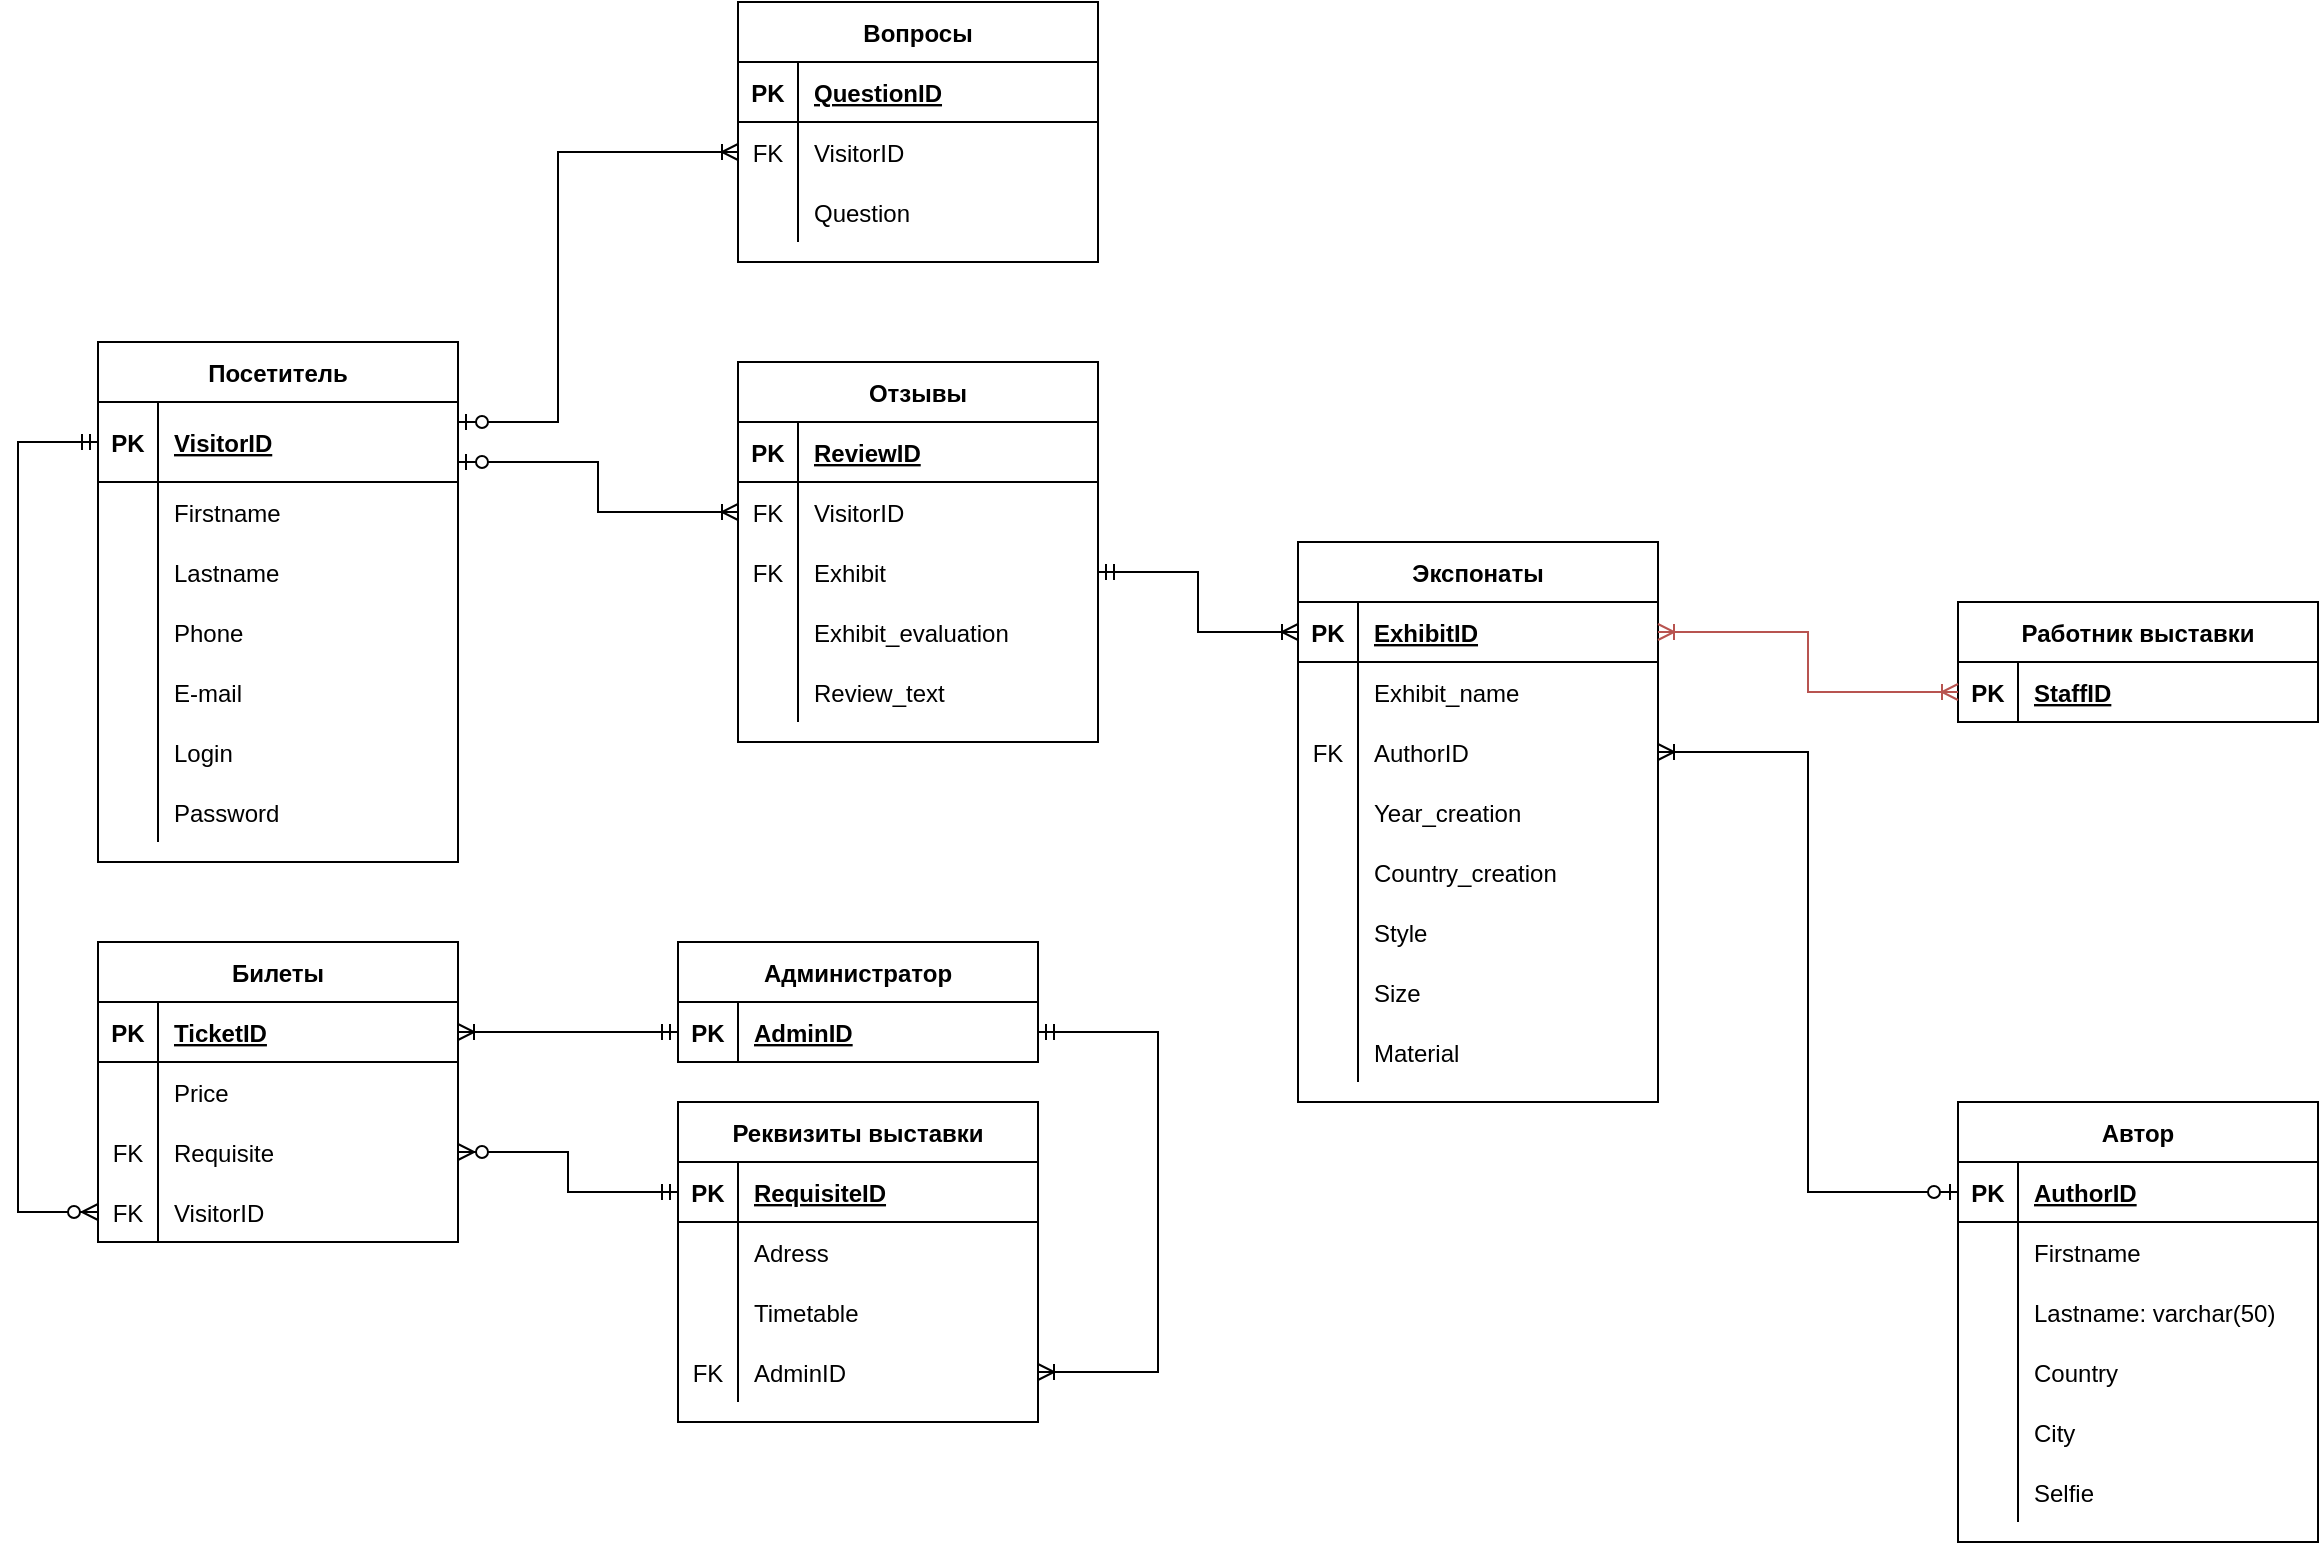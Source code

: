 <mxfile version="15.4.0" type="device"><diagram id="YhIW78KKG1MkZQojClb2" name="Страница 1"><mxGraphModel dx="853" dy="1662" grid="1" gridSize="10" guides="1" tooltips="1" connect="1" arrows="1" fold="1" page="1" pageScale="1" pageWidth="827" pageHeight="1169" math="0" shadow="0"><root><mxCell id="0"/><mxCell id="1" parent="0"/><mxCell id="nDGvwqde2AFzi-yT1An7-1" value="Посетитель" style="shape=table;startSize=30;container=1;collapsible=1;childLayout=tableLayout;fixedRows=1;rowLines=0;fontStyle=1;align=center;resizeLast=1;" parent="1" vertex="1"><mxGeometry x="240" y="130" width="180" height="260" as="geometry"><mxRectangle x="50" y="50" width="100" height="30" as="alternateBounds"/></mxGeometry></mxCell><mxCell id="nDGvwqde2AFzi-yT1An7-2" value="" style="shape=partialRectangle;collapsible=0;dropTarget=0;pointerEvents=0;fillColor=none;top=0;left=0;bottom=1;right=0;points=[[0,0.5],[1,0.5]];portConstraint=eastwest;" parent="nDGvwqde2AFzi-yT1An7-1" vertex="1"><mxGeometry y="30" width="180" height="40" as="geometry"/></mxCell><mxCell id="nDGvwqde2AFzi-yT1An7-3" value="PK" style="shape=partialRectangle;connectable=0;fillColor=none;top=0;left=0;bottom=0;right=0;fontStyle=1;overflow=hidden;" parent="nDGvwqde2AFzi-yT1An7-2" vertex="1"><mxGeometry width="30" height="40" as="geometry"><mxRectangle width="30" height="40" as="alternateBounds"/></mxGeometry></mxCell><mxCell id="nDGvwqde2AFzi-yT1An7-4" value="VisitorID" style="shape=partialRectangle;connectable=0;fillColor=none;top=0;left=0;bottom=0;right=0;align=left;spacingLeft=6;fontStyle=5;overflow=hidden;" parent="nDGvwqde2AFzi-yT1An7-2" vertex="1"><mxGeometry x="30" width="150" height="40" as="geometry"><mxRectangle width="150" height="40" as="alternateBounds"/></mxGeometry></mxCell><mxCell id="nDGvwqde2AFzi-yT1An7-5" value="" style="shape=partialRectangle;collapsible=0;dropTarget=0;pointerEvents=0;fillColor=none;top=0;left=0;bottom=0;right=0;points=[[0,0.5],[1,0.5]];portConstraint=eastwest;" parent="nDGvwqde2AFzi-yT1An7-1" vertex="1"><mxGeometry y="70" width="180" height="30" as="geometry"/></mxCell><mxCell id="nDGvwqde2AFzi-yT1An7-6" value="" style="shape=partialRectangle;connectable=0;fillColor=none;top=0;left=0;bottom=0;right=0;editable=1;overflow=hidden;" parent="nDGvwqde2AFzi-yT1An7-5" vertex="1"><mxGeometry width="30" height="30" as="geometry"><mxRectangle width="30" height="30" as="alternateBounds"/></mxGeometry></mxCell><mxCell id="nDGvwqde2AFzi-yT1An7-7" value="Firstname" style="shape=partialRectangle;connectable=0;fillColor=none;top=0;left=0;bottom=0;right=0;align=left;spacingLeft=6;overflow=hidden;" parent="nDGvwqde2AFzi-yT1An7-5" vertex="1"><mxGeometry x="30" width="150" height="30" as="geometry"><mxRectangle width="150" height="30" as="alternateBounds"/></mxGeometry></mxCell><mxCell id="nDGvwqde2AFzi-yT1An7-8" value="" style="shape=partialRectangle;collapsible=0;dropTarget=0;pointerEvents=0;fillColor=none;top=0;left=0;bottom=0;right=0;points=[[0,0.5],[1,0.5]];portConstraint=eastwest;" parent="nDGvwqde2AFzi-yT1An7-1" vertex="1"><mxGeometry y="100" width="180" height="30" as="geometry"/></mxCell><mxCell id="nDGvwqde2AFzi-yT1An7-9" value="" style="shape=partialRectangle;connectable=0;fillColor=none;top=0;left=0;bottom=0;right=0;editable=1;overflow=hidden;" parent="nDGvwqde2AFzi-yT1An7-8" vertex="1"><mxGeometry width="30" height="30" as="geometry"><mxRectangle width="30" height="30" as="alternateBounds"/></mxGeometry></mxCell><mxCell id="nDGvwqde2AFzi-yT1An7-10" value="Lastname" style="shape=partialRectangle;connectable=0;fillColor=none;top=0;left=0;bottom=0;right=0;align=left;spacingLeft=6;overflow=hidden;" parent="nDGvwqde2AFzi-yT1An7-8" vertex="1"><mxGeometry x="30" width="150" height="30" as="geometry"><mxRectangle width="150" height="30" as="alternateBounds"/></mxGeometry></mxCell><mxCell id="nDGvwqde2AFzi-yT1An7-11" value="" style="shape=partialRectangle;collapsible=0;dropTarget=0;pointerEvents=0;fillColor=none;top=0;left=0;bottom=0;right=0;points=[[0,0.5],[1,0.5]];portConstraint=eastwest;" parent="nDGvwqde2AFzi-yT1An7-1" vertex="1"><mxGeometry y="130" width="180" height="30" as="geometry"/></mxCell><mxCell id="nDGvwqde2AFzi-yT1An7-12" value="" style="shape=partialRectangle;connectable=0;fillColor=none;top=0;left=0;bottom=0;right=0;editable=1;overflow=hidden;" parent="nDGvwqde2AFzi-yT1An7-11" vertex="1"><mxGeometry width="30" height="30" as="geometry"><mxRectangle width="30" height="30" as="alternateBounds"/></mxGeometry></mxCell><mxCell id="nDGvwqde2AFzi-yT1An7-13" value="Phone" style="shape=partialRectangle;connectable=0;fillColor=none;top=0;left=0;bottom=0;right=0;align=left;spacingLeft=6;overflow=hidden;" parent="nDGvwqde2AFzi-yT1An7-11" vertex="1"><mxGeometry x="30" width="150" height="30" as="geometry"><mxRectangle width="150" height="30" as="alternateBounds"/></mxGeometry></mxCell><mxCell id="nDGvwqde2AFzi-yT1An7-39" value="" style="shape=partialRectangle;collapsible=0;dropTarget=0;pointerEvents=0;fillColor=none;top=0;left=0;bottom=0;right=0;points=[[0,0.5],[1,0.5]];portConstraint=eastwest;" parent="nDGvwqde2AFzi-yT1An7-1" vertex="1"><mxGeometry y="160" width="180" height="30" as="geometry"/></mxCell><mxCell id="nDGvwqde2AFzi-yT1An7-40" value="" style="shape=partialRectangle;connectable=0;fillColor=none;top=0;left=0;bottom=0;right=0;editable=1;overflow=hidden;" parent="nDGvwqde2AFzi-yT1An7-39" vertex="1"><mxGeometry width="30" height="30" as="geometry"><mxRectangle width="30" height="30" as="alternateBounds"/></mxGeometry></mxCell><mxCell id="nDGvwqde2AFzi-yT1An7-41" value="E-mail" style="shape=partialRectangle;connectable=0;fillColor=none;top=0;left=0;bottom=0;right=0;align=left;spacingLeft=6;overflow=hidden;" parent="nDGvwqde2AFzi-yT1An7-39" vertex="1"><mxGeometry x="30" width="150" height="30" as="geometry"><mxRectangle width="150" height="30" as="alternateBounds"/></mxGeometry></mxCell><mxCell id="nDGvwqde2AFzi-yT1An7-42" value="" style="shape=partialRectangle;collapsible=0;dropTarget=0;pointerEvents=0;fillColor=none;top=0;left=0;bottom=0;right=0;points=[[0,0.5],[1,0.5]];portConstraint=eastwest;" parent="nDGvwqde2AFzi-yT1An7-1" vertex="1"><mxGeometry y="190" width="180" height="30" as="geometry"/></mxCell><mxCell id="nDGvwqde2AFzi-yT1An7-43" value="" style="shape=partialRectangle;connectable=0;fillColor=none;top=0;left=0;bottom=0;right=0;editable=1;overflow=hidden;" parent="nDGvwqde2AFzi-yT1An7-42" vertex="1"><mxGeometry width="30" height="30" as="geometry"><mxRectangle width="30" height="30" as="alternateBounds"/></mxGeometry></mxCell><mxCell id="nDGvwqde2AFzi-yT1An7-44" value="Login" style="shape=partialRectangle;connectable=0;fillColor=none;top=0;left=0;bottom=0;right=0;align=left;spacingLeft=6;overflow=hidden;" parent="nDGvwqde2AFzi-yT1An7-42" vertex="1"><mxGeometry x="30" width="150" height="30" as="geometry"><mxRectangle width="150" height="30" as="alternateBounds"/></mxGeometry></mxCell><mxCell id="nDGvwqde2AFzi-yT1An7-50" value="" style="shape=partialRectangle;collapsible=0;dropTarget=0;pointerEvents=0;fillColor=none;top=0;left=0;bottom=0;right=0;points=[[0,0.5],[1,0.5]];portConstraint=eastwest;" parent="nDGvwqde2AFzi-yT1An7-1" vertex="1"><mxGeometry y="220" width="180" height="30" as="geometry"/></mxCell><mxCell id="nDGvwqde2AFzi-yT1An7-51" value="" style="shape=partialRectangle;connectable=0;fillColor=none;top=0;left=0;bottom=0;right=0;editable=1;overflow=hidden;" parent="nDGvwqde2AFzi-yT1An7-50" vertex="1"><mxGeometry width="30" height="30" as="geometry"><mxRectangle width="30" height="30" as="alternateBounds"/></mxGeometry></mxCell><mxCell id="nDGvwqde2AFzi-yT1An7-52" value="Password" style="shape=partialRectangle;connectable=0;fillColor=none;top=0;left=0;bottom=0;right=0;align=left;spacingLeft=6;overflow=hidden;" parent="nDGvwqde2AFzi-yT1An7-50" vertex="1"><mxGeometry x="30" width="150" height="30" as="geometry"><mxRectangle width="150" height="30" as="alternateBounds"/></mxGeometry></mxCell><mxCell id="nDGvwqde2AFzi-yT1An7-53" value="Отзывы" style="shape=table;startSize=30;container=1;collapsible=1;childLayout=tableLayout;fixedRows=1;rowLines=0;fontStyle=1;align=center;resizeLast=1;" parent="1" vertex="1"><mxGeometry x="560" y="140" width="180" height="190" as="geometry"><mxRectangle x="340" y="60" width="150" height="30" as="alternateBounds"/></mxGeometry></mxCell><mxCell id="nDGvwqde2AFzi-yT1An7-54" value="" style="shape=partialRectangle;collapsible=0;dropTarget=0;pointerEvents=0;fillColor=none;top=0;left=0;bottom=1;right=0;points=[[0,0.5],[1,0.5]];portConstraint=eastwest;" parent="nDGvwqde2AFzi-yT1An7-53" vertex="1"><mxGeometry y="30" width="180" height="30" as="geometry"/></mxCell><mxCell id="nDGvwqde2AFzi-yT1An7-55" value="PK" style="shape=partialRectangle;connectable=0;fillColor=none;top=0;left=0;bottom=0;right=0;fontStyle=1;overflow=hidden;" parent="nDGvwqde2AFzi-yT1An7-54" vertex="1"><mxGeometry width="30" height="30" as="geometry"><mxRectangle width="30" height="30" as="alternateBounds"/></mxGeometry></mxCell><mxCell id="nDGvwqde2AFzi-yT1An7-56" value="ReviewID" style="shape=partialRectangle;connectable=0;fillColor=none;top=0;left=0;bottom=0;right=0;align=left;spacingLeft=6;fontStyle=5;overflow=hidden;" parent="nDGvwqde2AFzi-yT1An7-54" vertex="1"><mxGeometry x="30" width="150" height="30" as="geometry"><mxRectangle width="150" height="30" as="alternateBounds"/></mxGeometry></mxCell><mxCell id="nDGvwqde2AFzi-yT1An7-71" value="" style="shape=partialRectangle;collapsible=0;dropTarget=0;pointerEvents=0;fillColor=none;top=0;left=0;bottom=0;right=0;points=[[0,0.5],[1,0.5]];portConstraint=eastwest;" parent="nDGvwqde2AFzi-yT1An7-53" vertex="1"><mxGeometry y="60" width="180" height="30" as="geometry"/></mxCell><mxCell id="nDGvwqde2AFzi-yT1An7-72" value="FK" style="shape=partialRectangle;connectable=0;fillColor=none;top=0;left=0;bottom=0;right=0;fontStyle=0;overflow=hidden;" parent="nDGvwqde2AFzi-yT1An7-71" vertex="1"><mxGeometry width="30" height="30" as="geometry"><mxRectangle width="30" height="30" as="alternateBounds"/></mxGeometry></mxCell><mxCell id="nDGvwqde2AFzi-yT1An7-73" value="VisitorID" style="shape=partialRectangle;connectable=0;fillColor=none;top=0;left=0;bottom=0;right=0;align=left;spacingLeft=6;fontStyle=0;overflow=hidden;" parent="nDGvwqde2AFzi-yT1An7-71" vertex="1"><mxGeometry x="30" width="150" height="30" as="geometry"><mxRectangle width="150" height="30" as="alternateBounds"/></mxGeometry></mxCell><mxCell id="nDGvwqde2AFzi-yT1An7-57" value="" style="shape=partialRectangle;collapsible=0;dropTarget=0;pointerEvents=0;fillColor=none;top=0;left=0;bottom=0;right=0;points=[[0,0.5],[1,0.5]];portConstraint=eastwest;" parent="nDGvwqde2AFzi-yT1An7-53" vertex="1"><mxGeometry y="90" width="180" height="30" as="geometry"/></mxCell><mxCell id="nDGvwqde2AFzi-yT1An7-58" value="FK" style="shape=partialRectangle;connectable=0;fillColor=none;top=0;left=0;bottom=0;right=0;editable=1;overflow=hidden;" parent="nDGvwqde2AFzi-yT1An7-57" vertex="1"><mxGeometry width="30" height="30" as="geometry"><mxRectangle width="30" height="30" as="alternateBounds"/></mxGeometry></mxCell><mxCell id="nDGvwqde2AFzi-yT1An7-59" value="Exhibit" style="shape=partialRectangle;connectable=0;fillColor=none;top=0;left=0;bottom=0;right=0;align=left;spacingLeft=6;overflow=hidden;" parent="nDGvwqde2AFzi-yT1An7-57" vertex="1"><mxGeometry x="30" width="150" height="30" as="geometry"><mxRectangle width="150" height="30" as="alternateBounds"/></mxGeometry></mxCell><mxCell id="nDGvwqde2AFzi-yT1An7-60" value="" style="shape=partialRectangle;collapsible=0;dropTarget=0;pointerEvents=0;fillColor=none;top=0;left=0;bottom=0;right=0;points=[[0,0.5],[1,0.5]];portConstraint=eastwest;" parent="nDGvwqde2AFzi-yT1An7-53" vertex="1"><mxGeometry y="120" width="180" height="30" as="geometry"/></mxCell><mxCell id="nDGvwqde2AFzi-yT1An7-61" value="" style="shape=partialRectangle;connectable=0;fillColor=none;top=0;left=0;bottom=0;right=0;editable=1;overflow=hidden;" parent="nDGvwqde2AFzi-yT1An7-60" vertex="1"><mxGeometry width="30" height="30" as="geometry"><mxRectangle width="30" height="30" as="alternateBounds"/></mxGeometry></mxCell><mxCell id="nDGvwqde2AFzi-yT1An7-62" value="Exhibit_evaluation" style="shape=partialRectangle;connectable=0;fillColor=none;top=0;left=0;bottom=0;right=0;align=left;spacingLeft=6;overflow=hidden;" parent="nDGvwqde2AFzi-yT1An7-60" vertex="1"><mxGeometry x="30" width="150" height="30" as="geometry"><mxRectangle width="150" height="30" as="alternateBounds"/></mxGeometry></mxCell><mxCell id="nDGvwqde2AFzi-yT1An7-63" value="" style="shape=partialRectangle;collapsible=0;dropTarget=0;pointerEvents=0;fillColor=none;top=0;left=0;bottom=0;right=0;points=[[0,0.5],[1,0.5]];portConstraint=eastwest;" parent="nDGvwqde2AFzi-yT1An7-53" vertex="1"><mxGeometry y="150" width="180" height="30" as="geometry"/></mxCell><mxCell id="nDGvwqde2AFzi-yT1An7-64" value="" style="shape=partialRectangle;connectable=0;fillColor=none;top=0;left=0;bottom=0;right=0;editable=1;overflow=hidden;" parent="nDGvwqde2AFzi-yT1An7-63" vertex="1"><mxGeometry width="30" height="30" as="geometry"><mxRectangle width="30" height="30" as="alternateBounds"/></mxGeometry></mxCell><mxCell id="nDGvwqde2AFzi-yT1An7-65" value="Review_text" style="shape=partialRectangle;connectable=0;fillColor=none;top=0;left=0;bottom=0;right=0;align=left;spacingLeft=6;overflow=hidden;" parent="nDGvwqde2AFzi-yT1An7-63" vertex="1"><mxGeometry x="30" width="150" height="30" as="geometry"><mxRectangle width="150" height="30" as="alternateBounds"/></mxGeometry></mxCell><mxCell id="nDGvwqde2AFzi-yT1An7-74" value="" style="edgeStyle=orthogonalEdgeStyle;fontSize=12;html=1;endArrow=ERoneToMany;startArrow=ERzeroToOne;rounded=0;" parent="1" source="nDGvwqde2AFzi-yT1An7-2" target="nDGvwqde2AFzi-yT1An7-71" edge="1"><mxGeometry width="100" height="100" relative="1" as="geometry"><mxPoint x="540" y="330" as="sourcePoint"/><mxPoint x="640" y="230" as="targetPoint"/><Array as="points"><mxPoint x="490" y="190"/><mxPoint x="490" y="215"/></Array></mxGeometry></mxCell><mxCell id="nDGvwqde2AFzi-yT1An7-75" value="Администратор" style="shape=table;startSize=30;container=1;collapsible=1;childLayout=tableLayout;fixedRows=1;rowLines=0;fontStyle=1;align=center;resizeLast=1;" parent="1" vertex="1"><mxGeometry x="530" y="430" width="180" height="60" as="geometry"><mxRectangle x="620" y="350" width="130" height="30" as="alternateBounds"/></mxGeometry></mxCell><mxCell id="nDGvwqde2AFzi-yT1An7-76" value="" style="shape=partialRectangle;collapsible=0;dropTarget=0;pointerEvents=0;fillColor=none;top=0;left=0;bottom=1;right=0;points=[[0,0.5],[1,0.5]];portConstraint=eastwest;" parent="nDGvwqde2AFzi-yT1An7-75" vertex="1"><mxGeometry y="30" width="180" height="30" as="geometry"/></mxCell><mxCell id="nDGvwqde2AFzi-yT1An7-77" value="PK" style="shape=partialRectangle;connectable=0;fillColor=none;top=0;left=0;bottom=0;right=0;fontStyle=1;overflow=hidden;" parent="nDGvwqde2AFzi-yT1An7-76" vertex="1"><mxGeometry width="30" height="30" as="geometry"><mxRectangle width="30" height="30" as="alternateBounds"/></mxGeometry></mxCell><mxCell id="nDGvwqde2AFzi-yT1An7-78" value="AdminID" style="shape=partialRectangle;connectable=0;fillColor=none;top=0;left=0;bottom=0;right=0;align=left;spacingLeft=6;fontStyle=5;overflow=hidden;" parent="nDGvwqde2AFzi-yT1An7-76" vertex="1"><mxGeometry x="30" width="150" height="30" as="geometry"><mxRectangle width="150" height="30" as="alternateBounds"/></mxGeometry></mxCell><mxCell id="nDGvwqde2AFzi-yT1An7-92" value="Реквизиты выставки" style="shape=table;startSize=30;container=1;collapsible=1;childLayout=tableLayout;fixedRows=1;rowLines=0;fontStyle=1;align=center;resizeLast=1;" parent="1" vertex="1"><mxGeometry x="530" y="510" width="180" height="160" as="geometry"/></mxCell><mxCell id="nDGvwqde2AFzi-yT1An7-93" value="" style="shape=partialRectangle;collapsible=0;dropTarget=0;pointerEvents=0;fillColor=none;top=0;left=0;bottom=1;right=0;points=[[0,0.5],[1,0.5]];portConstraint=eastwest;" parent="nDGvwqde2AFzi-yT1An7-92" vertex="1"><mxGeometry y="30" width="180" height="30" as="geometry"/></mxCell><mxCell id="nDGvwqde2AFzi-yT1An7-94" value="PK" style="shape=partialRectangle;connectable=0;fillColor=none;top=0;left=0;bottom=0;right=0;fontStyle=1;overflow=hidden;" parent="nDGvwqde2AFzi-yT1An7-93" vertex="1"><mxGeometry width="30" height="30" as="geometry"><mxRectangle width="30" height="30" as="alternateBounds"/></mxGeometry></mxCell><mxCell id="nDGvwqde2AFzi-yT1An7-95" value="RequisiteID" style="shape=partialRectangle;connectable=0;fillColor=none;top=0;left=0;bottom=0;right=0;align=left;spacingLeft=6;fontStyle=5;overflow=hidden;" parent="nDGvwqde2AFzi-yT1An7-93" vertex="1"><mxGeometry x="30" width="150" height="30" as="geometry"><mxRectangle width="150" height="30" as="alternateBounds"/></mxGeometry></mxCell><mxCell id="nDGvwqde2AFzi-yT1An7-96" value="" style="shape=partialRectangle;collapsible=0;dropTarget=0;pointerEvents=0;fillColor=none;top=0;left=0;bottom=0;right=0;points=[[0,0.5],[1,0.5]];portConstraint=eastwest;" parent="nDGvwqde2AFzi-yT1An7-92" vertex="1"><mxGeometry y="60" width="180" height="30" as="geometry"/></mxCell><mxCell id="nDGvwqde2AFzi-yT1An7-97" value="" style="shape=partialRectangle;connectable=0;fillColor=none;top=0;left=0;bottom=0;right=0;editable=1;overflow=hidden;" parent="nDGvwqde2AFzi-yT1An7-96" vertex="1"><mxGeometry width="30" height="30" as="geometry"><mxRectangle width="30" height="30" as="alternateBounds"/></mxGeometry></mxCell><mxCell id="nDGvwqde2AFzi-yT1An7-98" value="Adress" style="shape=partialRectangle;connectable=0;fillColor=none;top=0;left=0;bottom=0;right=0;align=left;spacingLeft=6;overflow=hidden;" parent="nDGvwqde2AFzi-yT1An7-96" vertex="1"><mxGeometry x="30" width="150" height="30" as="geometry"><mxRectangle width="150" height="30" as="alternateBounds"/></mxGeometry></mxCell><mxCell id="nDGvwqde2AFzi-yT1An7-99" value="" style="shape=partialRectangle;collapsible=0;dropTarget=0;pointerEvents=0;fillColor=none;top=0;left=0;bottom=0;right=0;points=[[0,0.5],[1,0.5]];portConstraint=eastwest;" parent="nDGvwqde2AFzi-yT1An7-92" vertex="1"><mxGeometry y="90" width="180" height="30" as="geometry"/></mxCell><mxCell id="nDGvwqde2AFzi-yT1An7-100" value="" style="shape=partialRectangle;connectable=0;fillColor=none;top=0;left=0;bottom=0;right=0;editable=1;overflow=hidden;" parent="nDGvwqde2AFzi-yT1An7-99" vertex="1"><mxGeometry width="30" height="30" as="geometry"><mxRectangle width="30" height="30" as="alternateBounds"/></mxGeometry></mxCell><mxCell id="nDGvwqde2AFzi-yT1An7-101" value="Timetable " style="shape=partialRectangle;connectable=0;fillColor=none;top=0;left=0;bottom=0;right=0;align=left;spacingLeft=6;overflow=hidden;" parent="nDGvwqde2AFzi-yT1An7-99" vertex="1"><mxGeometry x="30" width="150" height="30" as="geometry"><mxRectangle width="150" height="30" as="alternateBounds"/></mxGeometry></mxCell><mxCell id="INZq4H8uAoB403xqkMoD-3" value="" style="shape=partialRectangle;collapsible=0;dropTarget=0;pointerEvents=0;fillColor=none;top=0;left=0;bottom=0;right=0;points=[[0,0.5],[1,0.5]];portConstraint=eastwest;" vertex="1" parent="nDGvwqde2AFzi-yT1An7-92"><mxGeometry y="120" width="180" height="30" as="geometry"/></mxCell><mxCell id="INZq4H8uAoB403xqkMoD-4" value="FK" style="shape=partialRectangle;connectable=0;fillColor=none;top=0;left=0;bottom=0;right=0;editable=1;overflow=hidden;" vertex="1" parent="INZq4H8uAoB403xqkMoD-3"><mxGeometry width="30" height="30" as="geometry"><mxRectangle width="30" height="30" as="alternateBounds"/></mxGeometry></mxCell><mxCell id="INZq4H8uAoB403xqkMoD-5" value="AdminID" style="shape=partialRectangle;connectable=0;fillColor=none;top=0;left=0;bottom=0;right=0;align=left;spacingLeft=6;overflow=hidden;" vertex="1" parent="INZq4H8uAoB403xqkMoD-3"><mxGeometry x="30" width="150" height="30" as="geometry"><mxRectangle width="150" height="30" as="alternateBounds"/></mxGeometry></mxCell><mxCell id="nDGvwqde2AFzi-yT1An7-112" value="Билеты" style="shape=table;startSize=30;container=1;collapsible=1;childLayout=tableLayout;fixedRows=1;rowLines=0;fontStyle=1;align=center;resizeLast=1;" parent="1" vertex="1"><mxGeometry x="240" y="430" width="180" height="150" as="geometry"/></mxCell><mxCell id="nDGvwqde2AFzi-yT1An7-113" value="" style="shape=partialRectangle;collapsible=0;dropTarget=0;pointerEvents=0;fillColor=none;top=0;left=0;bottom=1;right=0;points=[[0,0.5],[1,0.5]];portConstraint=eastwest;" parent="nDGvwqde2AFzi-yT1An7-112" vertex="1"><mxGeometry y="30" width="180" height="30" as="geometry"/></mxCell><mxCell id="nDGvwqde2AFzi-yT1An7-114" value="PK" style="shape=partialRectangle;connectable=0;fillColor=none;top=0;left=0;bottom=0;right=0;fontStyle=1;overflow=hidden;" parent="nDGvwqde2AFzi-yT1An7-113" vertex="1"><mxGeometry width="30" height="30" as="geometry"><mxRectangle width="30" height="30" as="alternateBounds"/></mxGeometry></mxCell><mxCell id="nDGvwqde2AFzi-yT1An7-115" value="TicketID" style="shape=partialRectangle;connectable=0;fillColor=none;top=0;left=0;bottom=0;right=0;align=left;spacingLeft=6;fontStyle=5;overflow=hidden;" parent="nDGvwqde2AFzi-yT1An7-113" vertex="1"><mxGeometry x="30" width="150" height="30" as="geometry"><mxRectangle width="150" height="30" as="alternateBounds"/></mxGeometry></mxCell><mxCell id="nDGvwqde2AFzi-yT1An7-116" value="" style="shape=partialRectangle;collapsible=0;dropTarget=0;pointerEvents=0;fillColor=none;top=0;left=0;bottom=0;right=0;points=[[0,0.5],[1,0.5]];portConstraint=eastwest;" parent="nDGvwqde2AFzi-yT1An7-112" vertex="1"><mxGeometry y="60" width="180" height="30" as="geometry"/></mxCell><mxCell id="nDGvwqde2AFzi-yT1An7-117" value="" style="shape=partialRectangle;connectable=0;fillColor=none;top=0;left=0;bottom=0;right=0;editable=1;overflow=hidden;" parent="nDGvwqde2AFzi-yT1An7-116" vertex="1"><mxGeometry width="30" height="30" as="geometry"><mxRectangle width="30" height="30" as="alternateBounds"/></mxGeometry></mxCell><mxCell id="nDGvwqde2AFzi-yT1An7-118" value="Price" style="shape=partialRectangle;connectable=0;fillColor=none;top=0;left=0;bottom=0;right=0;align=left;spacingLeft=6;overflow=hidden;" parent="nDGvwqde2AFzi-yT1An7-116" vertex="1"><mxGeometry x="30" width="150" height="30" as="geometry"><mxRectangle width="150" height="30" as="alternateBounds"/></mxGeometry></mxCell><mxCell id="nDGvwqde2AFzi-yT1An7-119" value="" style="shape=partialRectangle;collapsible=0;dropTarget=0;pointerEvents=0;fillColor=none;top=0;left=0;bottom=0;right=0;points=[[0,0.5],[1,0.5]];portConstraint=eastwest;" parent="nDGvwqde2AFzi-yT1An7-112" vertex="1"><mxGeometry y="90" width="180" height="30" as="geometry"/></mxCell><mxCell id="nDGvwqde2AFzi-yT1An7-120" value="FK" style="shape=partialRectangle;connectable=0;fillColor=none;top=0;left=0;bottom=0;right=0;editable=1;overflow=hidden;" parent="nDGvwqde2AFzi-yT1An7-119" vertex="1"><mxGeometry width="30" height="30" as="geometry"><mxRectangle width="30" height="30" as="alternateBounds"/></mxGeometry></mxCell><mxCell id="nDGvwqde2AFzi-yT1An7-121" value="Requisite" style="shape=partialRectangle;connectable=0;fillColor=none;top=0;left=0;bottom=0;right=0;align=left;spacingLeft=6;overflow=hidden;" parent="nDGvwqde2AFzi-yT1An7-119" vertex="1"><mxGeometry x="30" width="150" height="30" as="geometry"><mxRectangle width="150" height="30" as="alternateBounds"/></mxGeometry></mxCell><mxCell id="nDGvwqde2AFzi-yT1An7-191" value="" style="shape=partialRectangle;collapsible=0;dropTarget=0;pointerEvents=0;fillColor=none;top=0;left=0;bottom=0;right=0;points=[[0,0.5],[1,0.5]];portConstraint=eastwest;" parent="nDGvwqde2AFzi-yT1An7-112" vertex="1"><mxGeometry y="120" width="180" height="30" as="geometry"/></mxCell><mxCell id="nDGvwqde2AFzi-yT1An7-192" value="FK" style="shape=partialRectangle;connectable=0;fillColor=none;top=0;left=0;bottom=0;right=0;fontStyle=0;overflow=hidden;" parent="nDGvwqde2AFzi-yT1An7-191" vertex="1"><mxGeometry width="30" height="30" as="geometry"><mxRectangle width="30" height="30" as="alternateBounds"/></mxGeometry></mxCell><mxCell id="nDGvwqde2AFzi-yT1An7-193" value="VisitorID" style="shape=partialRectangle;connectable=0;fillColor=none;top=0;left=0;bottom=0;right=0;align=left;spacingLeft=6;fontStyle=0;overflow=hidden;" parent="nDGvwqde2AFzi-yT1An7-191" vertex="1"><mxGeometry x="30" width="150" height="30" as="geometry"><mxRectangle width="150" height="30" as="alternateBounds"/></mxGeometry></mxCell><mxCell id="nDGvwqde2AFzi-yT1An7-129" value="Работник выставки" style="shape=table;startSize=30;container=1;collapsible=1;childLayout=tableLayout;fixedRows=1;rowLines=0;fontStyle=1;align=center;resizeLast=1;" parent="1" vertex="1"><mxGeometry x="1170" y="260" width="180" height="60" as="geometry"/></mxCell><mxCell id="nDGvwqde2AFzi-yT1An7-130" value="" style="shape=partialRectangle;collapsible=0;dropTarget=0;pointerEvents=0;fillColor=none;top=0;left=0;bottom=1;right=0;points=[[0,0.5],[1,0.5]];portConstraint=eastwest;" parent="nDGvwqde2AFzi-yT1An7-129" vertex="1"><mxGeometry y="30" width="180" height="30" as="geometry"/></mxCell><mxCell id="nDGvwqde2AFzi-yT1An7-131" value="PK" style="shape=partialRectangle;connectable=0;fillColor=none;top=0;left=0;bottom=0;right=0;fontStyle=1;overflow=hidden;" parent="nDGvwqde2AFzi-yT1An7-130" vertex="1"><mxGeometry width="30" height="30" as="geometry"><mxRectangle width="30" height="30" as="alternateBounds"/></mxGeometry></mxCell><mxCell id="nDGvwqde2AFzi-yT1An7-132" value="StaffID" style="shape=partialRectangle;connectable=0;fillColor=none;top=0;left=0;bottom=0;right=0;align=left;spacingLeft=6;fontStyle=5;overflow=hidden;" parent="nDGvwqde2AFzi-yT1An7-130" vertex="1"><mxGeometry x="30" width="150" height="30" as="geometry"><mxRectangle width="150" height="30" as="alternateBounds"/></mxGeometry></mxCell><mxCell id="nDGvwqde2AFzi-yT1An7-142" value="Экспонаты" style="shape=table;startSize=30;container=1;collapsible=1;childLayout=tableLayout;fixedRows=1;rowLines=0;fontStyle=1;align=center;resizeLast=1;" parent="1" vertex="1"><mxGeometry x="840" y="230" width="180" height="280" as="geometry"><mxRectangle x="840" y="230" width="100" height="30" as="alternateBounds"/></mxGeometry></mxCell><mxCell id="nDGvwqde2AFzi-yT1An7-143" value="" style="shape=partialRectangle;collapsible=0;dropTarget=0;pointerEvents=0;fillColor=none;top=0;left=0;bottom=1;right=0;points=[[0,0.5],[1,0.5]];portConstraint=eastwest;" parent="nDGvwqde2AFzi-yT1An7-142" vertex="1"><mxGeometry y="30" width="180" height="30" as="geometry"/></mxCell><mxCell id="nDGvwqde2AFzi-yT1An7-144" value="PK" style="shape=partialRectangle;connectable=0;fillColor=none;top=0;left=0;bottom=0;right=0;fontStyle=1;overflow=hidden;" parent="nDGvwqde2AFzi-yT1An7-143" vertex="1"><mxGeometry width="30" height="30" as="geometry"><mxRectangle width="30" height="30" as="alternateBounds"/></mxGeometry></mxCell><mxCell id="nDGvwqde2AFzi-yT1An7-145" value="ExhibitID" style="shape=partialRectangle;connectable=0;fillColor=none;top=0;left=0;bottom=0;right=0;align=left;spacingLeft=6;fontStyle=5;overflow=hidden;" parent="nDGvwqde2AFzi-yT1An7-143" vertex="1"><mxGeometry x="30" width="150" height="30" as="geometry"><mxRectangle width="150" height="30" as="alternateBounds"/></mxGeometry></mxCell><mxCell id="nDGvwqde2AFzi-yT1An7-146" value="" style="shape=partialRectangle;collapsible=0;dropTarget=0;pointerEvents=0;fillColor=none;top=0;left=0;bottom=0;right=0;points=[[0,0.5],[1,0.5]];portConstraint=eastwest;" parent="nDGvwqde2AFzi-yT1An7-142" vertex="1"><mxGeometry y="60" width="180" height="30" as="geometry"/></mxCell><mxCell id="nDGvwqde2AFzi-yT1An7-147" value="" style="shape=partialRectangle;connectable=0;fillColor=none;top=0;left=0;bottom=0;right=0;editable=1;overflow=hidden;" parent="nDGvwqde2AFzi-yT1An7-146" vertex="1"><mxGeometry width="30" height="30" as="geometry"><mxRectangle width="30" height="30" as="alternateBounds"/></mxGeometry></mxCell><mxCell id="nDGvwqde2AFzi-yT1An7-148" value="Exhibit_name" style="shape=partialRectangle;connectable=0;fillColor=none;top=0;left=0;bottom=0;right=0;align=left;spacingLeft=6;overflow=hidden;" parent="nDGvwqde2AFzi-yT1An7-146" vertex="1"><mxGeometry x="30" width="150" height="30" as="geometry"><mxRectangle width="150" height="30" as="alternateBounds"/></mxGeometry></mxCell><mxCell id="nDGvwqde2AFzi-yT1An7-149" value="" style="shape=partialRectangle;collapsible=0;dropTarget=0;pointerEvents=0;fillColor=none;top=0;left=0;bottom=0;right=0;points=[[0,0.5],[1,0.5]];portConstraint=eastwest;" parent="nDGvwqde2AFzi-yT1An7-142" vertex="1"><mxGeometry y="90" width="180" height="30" as="geometry"/></mxCell><mxCell id="nDGvwqde2AFzi-yT1An7-150" value="FK" style="shape=partialRectangle;connectable=0;fillColor=none;top=0;left=0;bottom=0;right=0;editable=1;overflow=hidden;" parent="nDGvwqde2AFzi-yT1An7-149" vertex="1"><mxGeometry width="30" height="30" as="geometry"><mxRectangle width="30" height="30" as="alternateBounds"/></mxGeometry></mxCell><mxCell id="nDGvwqde2AFzi-yT1An7-151" value="AuthorID" style="shape=partialRectangle;connectable=0;fillColor=none;top=0;left=0;bottom=0;right=0;align=left;spacingLeft=6;overflow=hidden;" parent="nDGvwqde2AFzi-yT1An7-149" vertex="1"><mxGeometry x="30" width="150" height="30" as="geometry"><mxRectangle width="150" height="30" as="alternateBounds"/></mxGeometry></mxCell><mxCell id="nDGvwqde2AFzi-yT1An7-152" value="" style="shape=partialRectangle;collapsible=0;dropTarget=0;pointerEvents=0;fillColor=none;top=0;left=0;bottom=0;right=0;points=[[0,0.5],[1,0.5]];portConstraint=eastwest;" parent="nDGvwqde2AFzi-yT1An7-142" vertex="1"><mxGeometry y="120" width="180" height="30" as="geometry"/></mxCell><mxCell id="nDGvwqde2AFzi-yT1An7-153" value="" style="shape=partialRectangle;connectable=0;fillColor=none;top=0;left=0;bottom=0;right=0;editable=1;overflow=hidden;" parent="nDGvwqde2AFzi-yT1An7-152" vertex="1"><mxGeometry width="30" height="30" as="geometry"><mxRectangle width="30" height="30" as="alternateBounds"/></mxGeometry></mxCell><mxCell id="nDGvwqde2AFzi-yT1An7-154" value="Year_creation" style="shape=partialRectangle;connectable=0;fillColor=none;top=0;left=0;bottom=0;right=0;align=left;spacingLeft=6;overflow=hidden;" parent="nDGvwqde2AFzi-yT1An7-152" vertex="1"><mxGeometry x="30" width="150" height="30" as="geometry"><mxRectangle width="150" height="30" as="alternateBounds"/></mxGeometry></mxCell><mxCell id="nDGvwqde2AFzi-yT1An7-155" value="" style="shape=partialRectangle;collapsible=0;dropTarget=0;pointerEvents=0;fillColor=none;top=0;left=0;bottom=0;right=0;points=[[0,0.5],[1,0.5]];portConstraint=eastwest;" parent="nDGvwqde2AFzi-yT1An7-142" vertex="1"><mxGeometry y="150" width="180" height="30" as="geometry"/></mxCell><mxCell id="nDGvwqde2AFzi-yT1An7-156" value="" style="shape=partialRectangle;connectable=0;fillColor=none;top=0;left=0;bottom=0;right=0;editable=1;overflow=hidden;" parent="nDGvwqde2AFzi-yT1An7-155" vertex="1"><mxGeometry width="30" height="30" as="geometry"><mxRectangle width="30" height="30" as="alternateBounds"/></mxGeometry></mxCell><mxCell id="nDGvwqde2AFzi-yT1An7-157" value="Country_creation" style="shape=partialRectangle;connectable=0;fillColor=none;top=0;left=0;bottom=0;right=0;align=left;spacingLeft=6;overflow=hidden;" parent="nDGvwqde2AFzi-yT1An7-155" vertex="1"><mxGeometry x="30" width="150" height="30" as="geometry"><mxRectangle width="150" height="30" as="alternateBounds"/></mxGeometry></mxCell><mxCell id="nDGvwqde2AFzi-yT1An7-183" value="" style="shape=partialRectangle;collapsible=0;dropTarget=0;pointerEvents=0;fillColor=none;top=0;left=0;bottom=0;right=0;points=[[0,0.5],[1,0.5]];portConstraint=eastwest;" parent="nDGvwqde2AFzi-yT1An7-142" vertex="1"><mxGeometry y="180" width="180" height="30" as="geometry"/></mxCell><mxCell id="nDGvwqde2AFzi-yT1An7-184" value="" style="shape=partialRectangle;connectable=0;fillColor=none;top=0;left=0;bottom=0;right=0;editable=1;overflow=hidden;" parent="nDGvwqde2AFzi-yT1An7-183" vertex="1"><mxGeometry width="30" height="30" as="geometry"><mxRectangle width="30" height="30" as="alternateBounds"/></mxGeometry></mxCell><mxCell id="nDGvwqde2AFzi-yT1An7-185" value="Style" style="shape=partialRectangle;connectable=0;fillColor=none;top=0;left=0;bottom=0;right=0;align=left;spacingLeft=6;overflow=hidden;" parent="nDGvwqde2AFzi-yT1An7-183" vertex="1"><mxGeometry x="30" width="150" height="30" as="geometry"><mxRectangle width="150" height="30" as="alternateBounds"/></mxGeometry></mxCell><mxCell id="nDGvwqde2AFzi-yT1An7-158" value="" style="shape=partialRectangle;collapsible=0;dropTarget=0;pointerEvents=0;fillColor=none;top=0;left=0;bottom=0;right=0;points=[[0,0.5],[1,0.5]];portConstraint=eastwest;" parent="nDGvwqde2AFzi-yT1An7-142" vertex="1"><mxGeometry y="210" width="180" height="30" as="geometry"/></mxCell><mxCell id="nDGvwqde2AFzi-yT1An7-159" value="" style="shape=partialRectangle;connectable=0;fillColor=none;top=0;left=0;bottom=0;right=0;editable=1;overflow=hidden;" parent="nDGvwqde2AFzi-yT1An7-158" vertex="1"><mxGeometry width="30" height="30" as="geometry"><mxRectangle width="30" height="30" as="alternateBounds"/></mxGeometry></mxCell><mxCell id="nDGvwqde2AFzi-yT1An7-160" value="Size" style="shape=partialRectangle;connectable=0;fillColor=none;top=0;left=0;bottom=0;right=0;align=left;spacingLeft=6;overflow=hidden;" parent="nDGvwqde2AFzi-yT1An7-158" vertex="1"><mxGeometry x="30" width="150" height="30" as="geometry"><mxRectangle width="150" height="30" as="alternateBounds"/></mxGeometry></mxCell><mxCell id="nDGvwqde2AFzi-yT1An7-161" value="" style="shape=partialRectangle;collapsible=0;dropTarget=0;pointerEvents=0;fillColor=none;top=0;left=0;bottom=0;right=0;points=[[0,0.5],[1,0.5]];portConstraint=eastwest;" parent="nDGvwqde2AFzi-yT1An7-142" vertex="1"><mxGeometry y="240" width="180" height="30" as="geometry"/></mxCell><mxCell id="nDGvwqde2AFzi-yT1An7-162" value="" style="shape=partialRectangle;connectable=0;fillColor=none;top=0;left=0;bottom=0;right=0;editable=1;overflow=hidden;" parent="nDGvwqde2AFzi-yT1An7-161" vertex="1"><mxGeometry width="30" height="30" as="geometry"><mxRectangle width="30" height="30" as="alternateBounds"/></mxGeometry></mxCell><mxCell id="nDGvwqde2AFzi-yT1An7-163" value="Material" style="shape=partialRectangle;connectable=0;fillColor=none;top=0;left=0;bottom=0;right=0;align=left;spacingLeft=6;overflow=hidden;" parent="nDGvwqde2AFzi-yT1An7-161" vertex="1"><mxGeometry x="30" width="150" height="30" as="geometry"><mxRectangle width="150" height="30" as="alternateBounds"/></mxGeometry></mxCell><mxCell id="nDGvwqde2AFzi-yT1An7-164" value="Автор" style="shape=table;startSize=30;container=1;collapsible=1;childLayout=tableLayout;fixedRows=1;rowLines=0;fontStyle=1;align=center;resizeLast=1;" parent="1" vertex="1"><mxGeometry x="1170" y="510" width="180" height="220" as="geometry"/></mxCell><mxCell id="nDGvwqde2AFzi-yT1An7-165" value="" style="shape=partialRectangle;collapsible=0;dropTarget=0;pointerEvents=0;fillColor=none;top=0;left=0;bottom=1;right=0;points=[[0,0.5],[1,0.5]];portConstraint=eastwest;" parent="nDGvwqde2AFzi-yT1An7-164" vertex="1"><mxGeometry y="30" width="180" height="30" as="geometry"/></mxCell><mxCell id="nDGvwqde2AFzi-yT1An7-166" value="PK" style="shape=partialRectangle;connectable=0;fillColor=none;top=0;left=0;bottom=0;right=0;fontStyle=1;overflow=hidden;" parent="nDGvwqde2AFzi-yT1An7-165" vertex="1"><mxGeometry width="30" height="30" as="geometry"><mxRectangle width="30" height="30" as="alternateBounds"/></mxGeometry></mxCell><mxCell id="nDGvwqde2AFzi-yT1An7-167" value="AuthorID" style="shape=partialRectangle;connectable=0;fillColor=none;top=0;left=0;bottom=0;right=0;align=left;spacingLeft=6;fontStyle=5;overflow=hidden;" parent="nDGvwqde2AFzi-yT1An7-165" vertex="1"><mxGeometry x="30" width="150" height="30" as="geometry"><mxRectangle width="150" height="30" as="alternateBounds"/></mxGeometry></mxCell><mxCell id="nDGvwqde2AFzi-yT1An7-168" value="" style="shape=partialRectangle;collapsible=0;dropTarget=0;pointerEvents=0;fillColor=none;top=0;left=0;bottom=0;right=0;points=[[0,0.5],[1,0.5]];portConstraint=eastwest;" parent="nDGvwqde2AFzi-yT1An7-164" vertex="1"><mxGeometry y="60" width="180" height="30" as="geometry"/></mxCell><mxCell id="nDGvwqde2AFzi-yT1An7-169" value="" style="shape=partialRectangle;connectable=0;fillColor=none;top=0;left=0;bottom=0;right=0;editable=1;overflow=hidden;" parent="nDGvwqde2AFzi-yT1An7-168" vertex="1"><mxGeometry width="30" height="30" as="geometry"><mxRectangle width="30" height="30" as="alternateBounds"/></mxGeometry></mxCell><mxCell id="nDGvwqde2AFzi-yT1An7-170" value="Firstname" style="shape=partialRectangle;connectable=0;fillColor=none;top=0;left=0;bottom=0;right=0;align=left;spacingLeft=6;overflow=hidden;" parent="nDGvwqde2AFzi-yT1An7-168" vertex="1"><mxGeometry x="30" width="150" height="30" as="geometry"><mxRectangle width="150" height="30" as="alternateBounds"/></mxGeometry></mxCell><mxCell id="nDGvwqde2AFzi-yT1An7-171" value="" style="shape=partialRectangle;collapsible=0;dropTarget=0;pointerEvents=0;fillColor=none;top=0;left=0;bottom=0;right=0;points=[[0,0.5],[1,0.5]];portConstraint=eastwest;" parent="nDGvwqde2AFzi-yT1An7-164" vertex="1"><mxGeometry y="90" width="180" height="30" as="geometry"/></mxCell><mxCell id="nDGvwqde2AFzi-yT1An7-172" value="" style="shape=partialRectangle;connectable=0;fillColor=none;top=0;left=0;bottom=0;right=0;editable=1;overflow=hidden;" parent="nDGvwqde2AFzi-yT1An7-171" vertex="1"><mxGeometry width="30" height="30" as="geometry"><mxRectangle width="30" height="30" as="alternateBounds"/></mxGeometry></mxCell><mxCell id="nDGvwqde2AFzi-yT1An7-173" value="Lastname: varchar(50)" style="shape=partialRectangle;connectable=0;fillColor=none;top=0;left=0;bottom=0;right=0;align=left;spacingLeft=6;overflow=hidden;" parent="nDGvwqde2AFzi-yT1An7-171" vertex="1"><mxGeometry x="30" width="150" height="30" as="geometry"><mxRectangle width="150" height="30" as="alternateBounds"/></mxGeometry></mxCell><mxCell id="nDGvwqde2AFzi-yT1An7-174" value="" style="shape=partialRectangle;collapsible=0;dropTarget=0;pointerEvents=0;fillColor=none;top=0;left=0;bottom=0;right=0;points=[[0,0.5],[1,0.5]];portConstraint=eastwest;" parent="nDGvwqde2AFzi-yT1An7-164" vertex="1"><mxGeometry y="120" width="180" height="30" as="geometry"/></mxCell><mxCell id="nDGvwqde2AFzi-yT1An7-175" value="" style="shape=partialRectangle;connectable=0;fillColor=none;top=0;left=0;bottom=0;right=0;editable=1;overflow=hidden;" parent="nDGvwqde2AFzi-yT1An7-174" vertex="1"><mxGeometry width="30" height="30" as="geometry"><mxRectangle width="30" height="30" as="alternateBounds"/></mxGeometry></mxCell><mxCell id="nDGvwqde2AFzi-yT1An7-176" value="Country" style="shape=partialRectangle;connectable=0;fillColor=none;top=0;left=0;bottom=0;right=0;align=left;spacingLeft=6;overflow=hidden;" parent="nDGvwqde2AFzi-yT1An7-174" vertex="1"><mxGeometry x="30" width="150" height="30" as="geometry"><mxRectangle width="150" height="30" as="alternateBounds"/></mxGeometry></mxCell><mxCell id="nDGvwqde2AFzi-yT1An7-177" value="" style="shape=partialRectangle;collapsible=0;dropTarget=0;pointerEvents=0;fillColor=none;top=0;left=0;bottom=0;right=0;points=[[0,0.5],[1,0.5]];portConstraint=eastwest;" parent="nDGvwqde2AFzi-yT1An7-164" vertex="1"><mxGeometry y="150" width="180" height="30" as="geometry"/></mxCell><mxCell id="nDGvwqde2AFzi-yT1An7-178" value="" style="shape=partialRectangle;connectable=0;fillColor=none;top=0;left=0;bottom=0;right=0;editable=1;overflow=hidden;" parent="nDGvwqde2AFzi-yT1An7-177" vertex="1"><mxGeometry width="30" height="30" as="geometry"><mxRectangle width="30" height="30" as="alternateBounds"/></mxGeometry></mxCell><mxCell id="nDGvwqde2AFzi-yT1An7-179" value="City" style="shape=partialRectangle;connectable=0;fillColor=none;top=0;left=0;bottom=0;right=0;align=left;spacingLeft=6;overflow=hidden;" parent="nDGvwqde2AFzi-yT1An7-177" vertex="1"><mxGeometry x="30" width="150" height="30" as="geometry"><mxRectangle width="150" height="30" as="alternateBounds"/></mxGeometry></mxCell><mxCell id="nDGvwqde2AFzi-yT1An7-180" value="" style="shape=partialRectangle;collapsible=0;dropTarget=0;pointerEvents=0;fillColor=none;top=0;left=0;bottom=0;right=0;points=[[0,0.5],[1,0.5]];portConstraint=eastwest;" parent="nDGvwqde2AFzi-yT1An7-164" vertex="1"><mxGeometry y="180" width="180" height="30" as="geometry"/></mxCell><mxCell id="nDGvwqde2AFzi-yT1An7-181" value="" style="shape=partialRectangle;connectable=0;fillColor=none;top=0;left=0;bottom=0;right=0;editable=1;overflow=hidden;" parent="nDGvwqde2AFzi-yT1An7-180" vertex="1"><mxGeometry width="30" height="30" as="geometry"><mxRectangle width="30" height="30" as="alternateBounds"/></mxGeometry></mxCell><mxCell id="nDGvwqde2AFzi-yT1An7-182" value="Selfie" style="shape=partialRectangle;connectable=0;fillColor=none;top=0;left=0;bottom=0;right=0;align=left;spacingLeft=6;overflow=hidden;" parent="nDGvwqde2AFzi-yT1An7-180" vertex="1"><mxGeometry x="30" width="150" height="30" as="geometry"><mxRectangle width="150" height="30" as="alternateBounds"/></mxGeometry></mxCell><mxCell id="nDGvwqde2AFzi-yT1An7-186" value="" style="edgeStyle=orthogonalEdgeStyle;fontSize=12;html=1;endArrow=ERoneToMany;startArrow=ERoneToMany;rounded=0;fillColor=#f8cecc;strokeColor=#b85450;" parent="1" source="nDGvwqde2AFzi-yT1An7-143" target="nDGvwqde2AFzi-yT1An7-130" edge="1"><mxGeometry width="100" height="100" relative="1" as="geometry"><mxPoint x="1080" y="420" as="sourcePoint"/><mxPoint x="1180" y="320" as="targetPoint"/></mxGeometry></mxCell><mxCell id="nDGvwqde2AFzi-yT1An7-187" value="" style="edgeStyle=orthogonalEdgeStyle;fontSize=12;html=1;endArrow=ERoneToMany;startArrow=ERzeroToOne;rounded=0;" parent="1" source="nDGvwqde2AFzi-yT1An7-165" target="nDGvwqde2AFzi-yT1An7-149" edge="1"><mxGeometry width="100" height="100" relative="1" as="geometry"><mxPoint x="1070" y="430" as="sourcePoint"/><mxPoint x="1050" y="470" as="targetPoint"/></mxGeometry></mxCell><mxCell id="nDGvwqde2AFzi-yT1An7-188" value="" style="edgeStyle=orthogonalEdgeStyle;fontSize=12;html=1;endArrow=ERoneToMany;startArrow=ERmandOne;rounded=0;" parent="1" source="nDGvwqde2AFzi-yT1An7-76" target="INZq4H8uAoB403xqkMoD-3" edge="1"><mxGeometry width="100" height="100" relative="1" as="geometry"><mxPoint x="330" y="925" as="sourcePoint"/><mxPoint x="80" y="760" as="targetPoint"/><Array as="points"><mxPoint x="770" y="475"/><mxPoint x="770" y="645"/></Array></mxGeometry></mxCell><mxCell id="nDGvwqde2AFzi-yT1An7-189" value="" style="edgeStyle=orthogonalEdgeStyle;fontSize=12;html=1;endArrow=ERoneToMany;startArrow=ERmandOne;rounded=0;" parent="1" source="nDGvwqde2AFzi-yT1An7-57" target="nDGvwqde2AFzi-yT1An7-143" edge="1"><mxGeometry width="100" height="100" relative="1" as="geometry"><mxPoint x="940" y="320" as="sourcePoint"/><mxPoint x="1040" y="220" as="targetPoint"/></mxGeometry></mxCell><mxCell id="nDGvwqde2AFzi-yT1An7-190" value="" style="edgeStyle=orthogonalEdgeStyle;fontSize=12;html=1;endArrow=ERoneToMany;startArrow=ERmandOne;rounded=0;" parent="1" source="nDGvwqde2AFzi-yT1An7-76" target="nDGvwqde2AFzi-yT1An7-113" edge="1"><mxGeometry width="100" height="100" relative="1" as="geometry"><mxPoint x="570" y="890" as="sourcePoint"/><mxPoint x="670" y="790" as="targetPoint"/></mxGeometry></mxCell><mxCell id="nDGvwqde2AFzi-yT1An7-194" value="" style="edgeStyle=orthogonalEdgeStyle;fontSize=12;html=1;endArrow=ERmandOne;startArrow=ERzeroToMany;rounded=0;endFill=0;startFill=1;" parent="1" source="nDGvwqde2AFzi-yT1An7-191" target="nDGvwqde2AFzi-yT1An7-2" edge="1"><mxGeometry width="100" height="100" relative="1" as="geometry"><mxPoint x="150" y="710" as="sourcePoint"/><mxPoint x="440" y="350" as="targetPoint"/><Array as="points"><mxPoint x="200" y="565"/><mxPoint x="200" y="180"/></Array></mxGeometry></mxCell><mxCell id="nDGvwqde2AFzi-yT1An7-195" value="" style="edgeStyle=orthogonalEdgeStyle;fontSize=12;html=1;endArrow=ERzeroToMany;startArrow=ERmandOne;rounded=0;" parent="1" source="nDGvwqde2AFzi-yT1An7-93" target="nDGvwqde2AFzi-yT1An7-119" edge="1"><mxGeometry width="100" height="100" relative="1" as="geometry"><mxPoint x="530" y="655" as="sourcePoint"/><mxPoint x="680" y="570" as="targetPoint"/></mxGeometry></mxCell><mxCell id="OiUdtXPwMVAuAms5YB9E-2" value="Вопросы" style="shape=table;startSize=30;container=1;collapsible=1;childLayout=tableLayout;fixedRows=1;rowLines=0;fontStyle=1;align=center;resizeLast=1;" parent="1" vertex="1"><mxGeometry x="560" y="-40" width="180" height="130" as="geometry"/></mxCell><mxCell id="OiUdtXPwMVAuAms5YB9E-3" value="" style="shape=partialRectangle;collapsible=0;dropTarget=0;pointerEvents=0;fillColor=none;top=0;left=0;bottom=1;right=0;points=[[0,0.5],[1,0.5]];portConstraint=eastwest;" parent="OiUdtXPwMVAuAms5YB9E-2" vertex="1"><mxGeometry y="30" width="180" height="30" as="geometry"/></mxCell><mxCell id="OiUdtXPwMVAuAms5YB9E-4" value="PK" style="shape=partialRectangle;connectable=0;fillColor=none;top=0;left=0;bottom=0;right=0;fontStyle=1;overflow=hidden;" parent="OiUdtXPwMVAuAms5YB9E-3" vertex="1"><mxGeometry width="30" height="30" as="geometry"><mxRectangle width="30" height="30" as="alternateBounds"/></mxGeometry></mxCell><mxCell id="OiUdtXPwMVAuAms5YB9E-5" value="QuestionID" style="shape=partialRectangle;connectable=0;fillColor=none;top=0;left=0;bottom=0;right=0;align=left;spacingLeft=6;fontStyle=5;overflow=hidden;" parent="OiUdtXPwMVAuAms5YB9E-3" vertex="1"><mxGeometry x="30" width="150" height="30" as="geometry"><mxRectangle width="150" height="30" as="alternateBounds"/></mxGeometry></mxCell><mxCell id="OiUdtXPwMVAuAms5YB9E-6" value="" style="shape=partialRectangle;collapsible=0;dropTarget=0;pointerEvents=0;fillColor=none;top=0;left=0;bottom=0;right=0;points=[[0,0.5],[1,0.5]];portConstraint=eastwest;" parent="OiUdtXPwMVAuAms5YB9E-2" vertex="1"><mxGeometry y="60" width="180" height="30" as="geometry"/></mxCell><mxCell id="OiUdtXPwMVAuAms5YB9E-7" value="FK" style="shape=partialRectangle;connectable=0;fillColor=none;top=0;left=0;bottom=0;right=0;editable=1;overflow=hidden;" parent="OiUdtXPwMVAuAms5YB9E-6" vertex="1"><mxGeometry width="30" height="30" as="geometry"><mxRectangle width="30" height="30" as="alternateBounds"/></mxGeometry></mxCell><mxCell id="OiUdtXPwMVAuAms5YB9E-8" value="VisitorID" style="shape=partialRectangle;connectable=0;fillColor=none;top=0;left=0;bottom=0;right=0;align=left;spacingLeft=6;overflow=hidden;" parent="OiUdtXPwMVAuAms5YB9E-6" vertex="1"><mxGeometry x="30" width="150" height="30" as="geometry"><mxRectangle width="150" height="30" as="alternateBounds"/></mxGeometry></mxCell><mxCell id="OiUdtXPwMVAuAms5YB9E-9" value="" style="shape=partialRectangle;collapsible=0;dropTarget=0;pointerEvents=0;fillColor=none;top=0;left=0;bottom=0;right=0;points=[[0,0.5],[1,0.5]];portConstraint=eastwest;" parent="OiUdtXPwMVAuAms5YB9E-2" vertex="1"><mxGeometry y="90" width="180" height="30" as="geometry"/></mxCell><mxCell id="OiUdtXPwMVAuAms5YB9E-10" value="" style="shape=partialRectangle;connectable=0;fillColor=none;top=0;left=0;bottom=0;right=0;editable=1;overflow=hidden;" parent="OiUdtXPwMVAuAms5YB9E-9" vertex="1"><mxGeometry width="30" height="30" as="geometry"><mxRectangle width="30" height="30" as="alternateBounds"/></mxGeometry></mxCell><mxCell id="OiUdtXPwMVAuAms5YB9E-11" value="Question" style="shape=partialRectangle;connectable=0;fillColor=none;top=0;left=0;bottom=0;right=0;align=left;spacingLeft=6;overflow=hidden;" parent="OiUdtXPwMVAuAms5YB9E-9" vertex="1"><mxGeometry x="30" width="150" height="30" as="geometry"><mxRectangle width="150" height="30" as="alternateBounds"/></mxGeometry></mxCell><mxCell id="OiUdtXPwMVAuAms5YB9E-16" value="" style="edgeStyle=orthogonalEdgeStyle;fontSize=12;html=1;endArrow=ERoneToMany;startArrow=ERzeroToOne;rounded=0;" parent="1" source="nDGvwqde2AFzi-yT1An7-2" target="OiUdtXPwMVAuAms5YB9E-6" edge="1"><mxGeometry width="100" height="100" relative="1" as="geometry"><mxPoint x="430" y="175" as="sourcePoint"/><mxPoint x="570" y="225" as="targetPoint"/><Array as="points"><mxPoint x="470" y="170"/><mxPoint x="470" y="35"/></Array></mxGeometry></mxCell></root></mxGraphModel></diagram></mxfile>